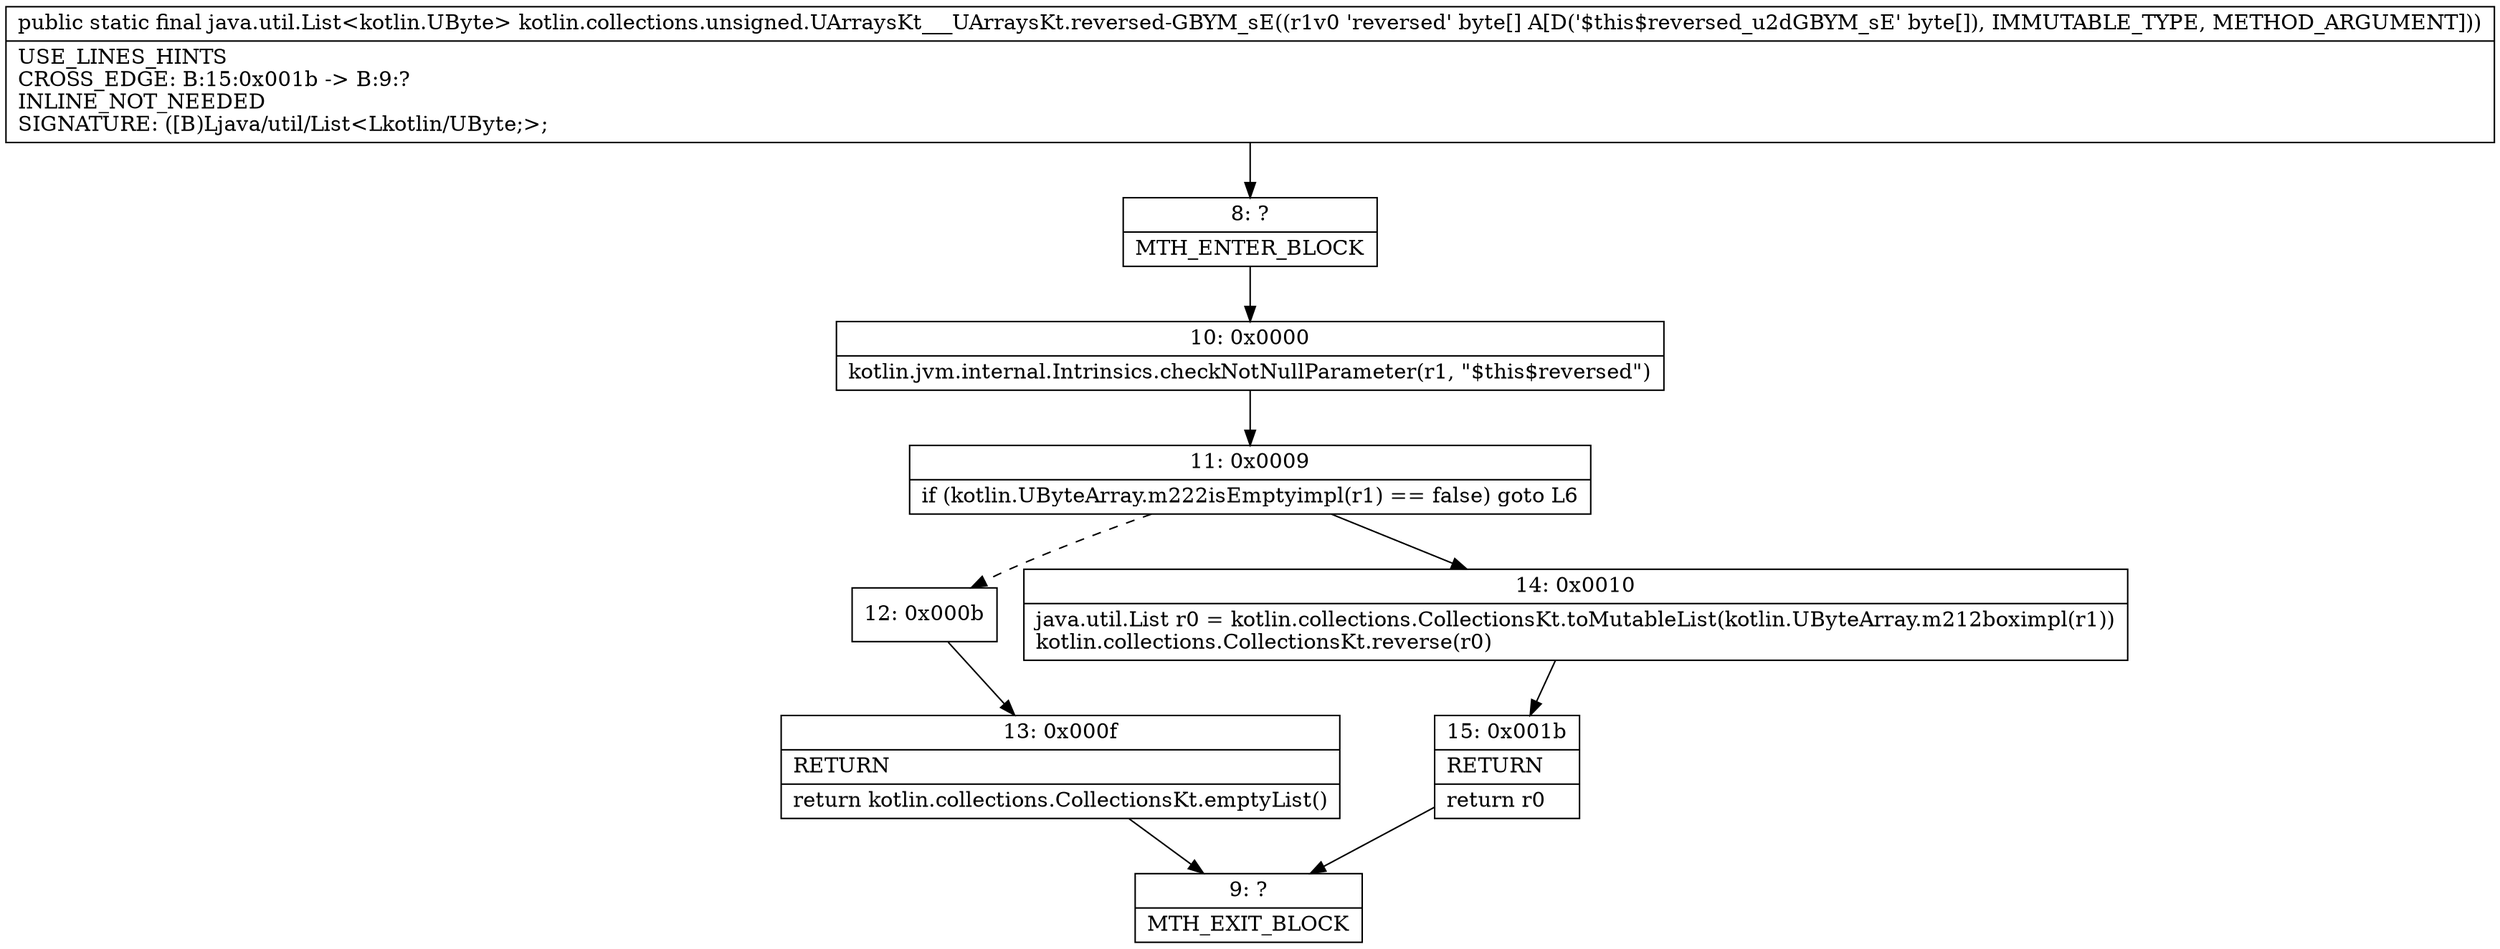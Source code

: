 digraph "CFG forkotlin.collections.unsigned.UArraysKt___UArraysKt.reversed\-GBYM_sE([B)Ljava\/util\/List;" {
Node_8 [shape=record,label="{8\:\ ?|MTH_ENTER_BLOCK\l}"];
Node_10 [shape=record,label="{10\:\ 0x0000|kotlin.jvm.internal.Intrinsics.checkNotNullParameter(r1, \"$this$reversed\")\l}"];
Node_11 [shape=record,label="{11\:\ 0x0009|if (kotlin.UByteArray.m222isEmptyimpl(r1) == false) goto L6\l}"];
Node_12 [shape=record,label="{12\:\ 0x000b}"];
Node_13 [shape=record,label="{13\:\ 0x000f|RETURN\l|return kotlin.collections.CollectionsKt.emptyList()\l}"];
Node_9 [shape=record,label="{9\:\ ?|MTH_EXIT_BLOCK\l}"];
Node_14 [shape=record,label="{14\:\ 0x0010|java.util.List r0 = kotlin.collections.CollectionsKt.toMutableList(kotlin.UByteArray.m212boximpl(r1))\lkotlin.collections.CollectionsKt.reverse(r0)\l}"];
Node_15 [shape=record,label="{15\:\ 0x001b|RETURN\l|return r0\l}"];
MethodNode[shape=record,label="{public static final java.util.List\<kotlin.UByte\> kotlin.collections.unsigned.UArraysKt___UArraysKt.reversed\-GBYM_sE((r1v0 'reversed' byte[] A[D('$this$reversed_u2dGBYM_sE' byte[]), IMMUTABLE_TYPE, METHOD_ARGUMENT]))  | USE_LINES_HINTS\lCROSS_EDGE: B:15:0x001b \-\> B:9:?\lINLINE_NOT_NEEDED\lSIGNATURE: ([B)Ljava\/util\/List\<Lkotlin\/UByte;\>;\l}"];
MethodNode -> Node_8;Node_8 -> Node_10;
Node_10 -> Node_11;
Node_11 -> Node_12[style=dashed];
Node_11 -> Node_14;
Node_12 -> Node_13;
Node_13 -> Node_9;
Node_14 -> Node_15;
Node_15 -> Node_9;
}

